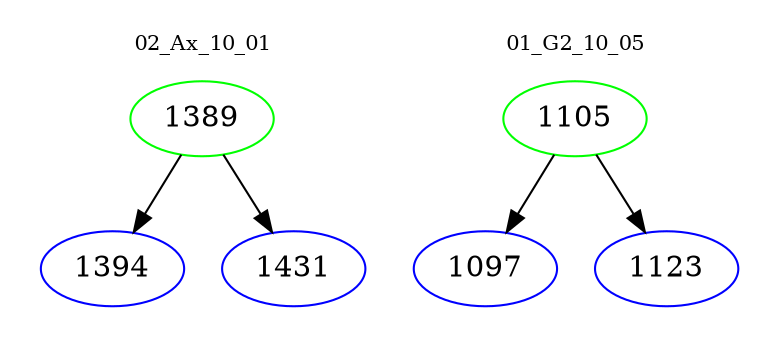digraph{
subgraph cluster_0 {
color = white
label = "02_Ax_10_01";
fontsize=10;
T0_1389 [label="1389", color="green"]
T0_1389 -> T0_1394 [color="black"]
T0_1394 [label="1394", color="blue"]
T0_1389 -> T0_1431 [color="black"]
T0_1431 [label="1431", color="blue"]
}
subgraph cluster_1 {
color = white
label = "01_G2_10_05";
fontsize=10;
T1_1105 [label="1105", color="green"]
T1_1105 -> T1_1097 [color="black"]
T1_1097 [label="1097", color="blue"]
T1_1105 -> T1_1123 [color="black"]
T1_1123 [label="1123", color="blue"]
}
}
